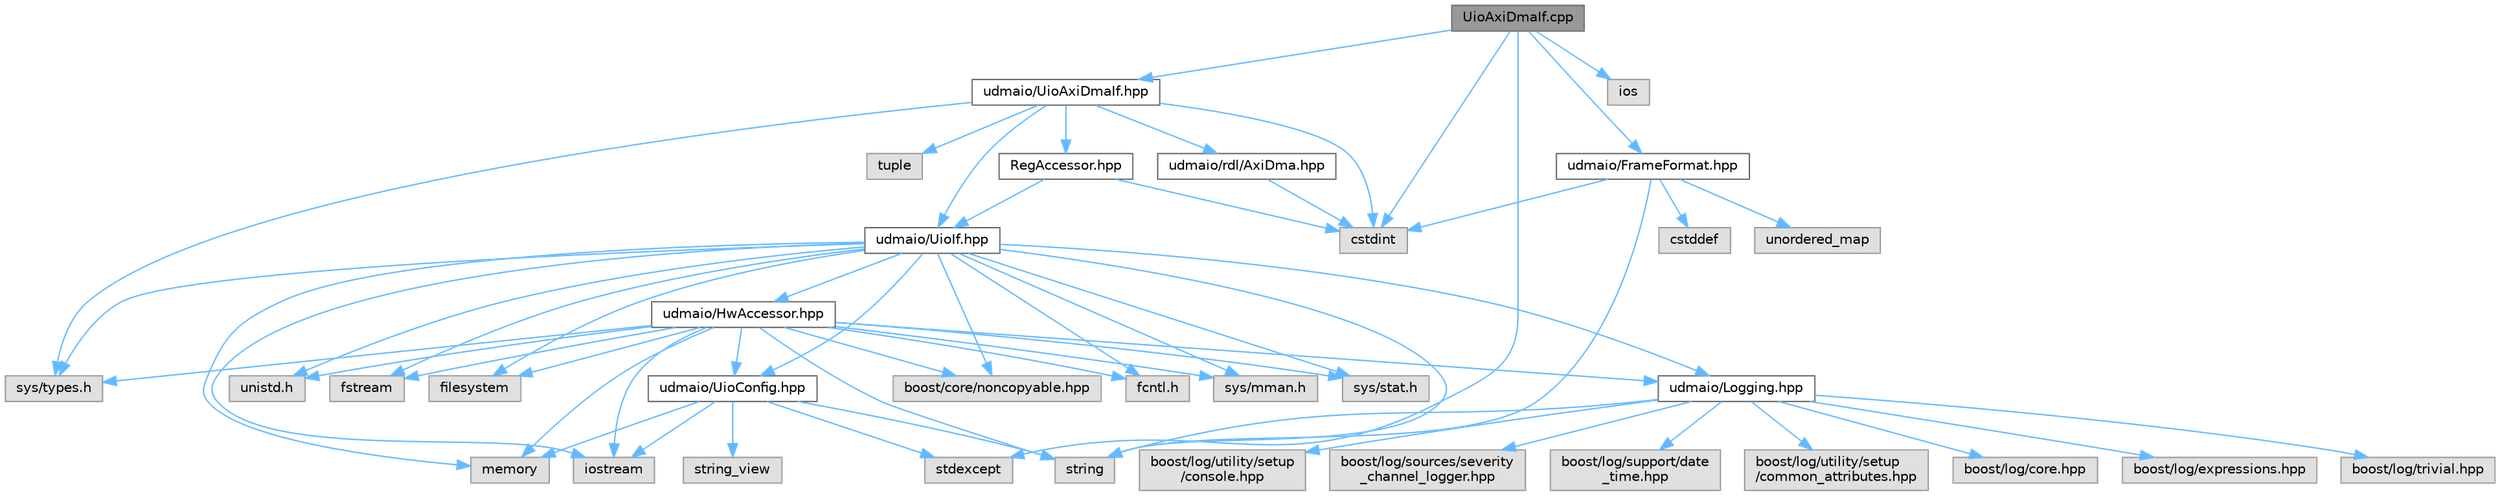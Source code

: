 digraph "UioAxiDmaIf.cpp"
{
 // INTERACTIVE_SVG=YES
 // LATEX_PDF_SIZE
  bgcolor="transparent";
  edge [fontname=Helvetica,fontsize=10,labelfontname=Helvetica,labelfontsize=10];
  node [fontname=Helvetica,fontsize=10,shape=box,height=0.2,width=0.4];
  Node1 [label="UioAxiDmaIf.cpp",height=0.2,width=0.4,color="gray40", fillcolor="grey60", style="filled", fontcolor="black",tooltip=" "];
  Node1 -> Node2 [color="steelblue1",style="solid"];
  Node2 [label="udmaio/UioAxiDmaIf.hpp",height=0.2,width=0.4,color="grey40", fillcolor="white", style="filled",URL="$_uio_axi_dma_if_8hpp.html",tooltip=" "];
  Node2 -> Node3 [color="steelblue1",style="solid"];
  Node3 [label="cstdint",height=0.2,width=0.4,color="grey60", fillcolor="#E0E0E0", style="filled",tooltip=" "];
  Node2 -> Node4 [color="steelblue1",style="solid"];
  Node4 [label="tuple",height=0.2,width=0.4,color="grey60", fillcolor="#E0E0E0", style="filled",tooltip=" "];
  Node2 -> Node5 [color="steelblue1",style="solid"];
  Node5 [label="sys/types.h",height=0.2,width=0.4,color="grey60", fillcolor="#E0E0E0", style="filled",tooltip=" "];
  Node2 -> Node6 [color="steelblue1",style="solid"];
  Node6 [label="RegAccessor.hpp",height=0.2,width=0.4,color="grey40", fillcolor="white", style="filled",URL="$_reg_accessor_8hpp.html",tooltip=" "];
  Node6 -> Node3 [color="steelblue1",style="solid"];
  Node6 -> Node7 [color="steelblue1",style="solid"];
  Node7 [label="udmaio/UioIf.hpp",height=0.2,width=0.4,color="grey40", fillcolor="white", style="filled",URL="$_uio_if_8hpp.html",tooltip=" "];
  Node7 -> Node8 [color="steelblue1",style="solid"];
  Node8 [label="filesystem",height=0.2,width=0.4,color="grey60", fillcolor="#E0E0E0", style="filled",tooltip=" "];
  Node7 -> Node9 [color="steelblue1",style="solid"];
  Node9 [label="fstream",height=0.2,width=0.4,color="grey60", fillcolor="#E0E0E0", style="filled",tooltip=" "];
  Node7 -> Node10 [color="steelblue1",style="solid"];
  Node10 [label="iostream",height=0.2,width=0.4,color="grey60", fillcolor="#E0E0E0", style="filled",tooltip=" "];
  Node7 -> Node11 [color="steelblue1",style="solid"];
  Node11 [label="memory",height=0.2,width=0.4,color="grey60", fillcolor="#E0E0E0", style="filled",tooltip=" "];
  Node7 -> Node12 [color="steelblue1",style="solid"];
  Node12 [label="string",height=0.2,width=0.4,color="grey60", fillcolor="#E0E0E0", style="filled",tooltip=" "];
  Node7 -> Node13 [color="steelblue1",style="solid"];
  Node13 [label="boost/core/noncopyable.hpp",height=0.2,width=0.4,color="grey60", fillcolor="#E0E0E0", style="filled",tooltip=" "];
  Node7 -> Node14 [color="steelblue1",style="solid"];
  Node14 [label="fcntl.h",height=0.2,width=0.4,color="grey60", fillcolor="#E0E0E0", style="filled",tooltip=" "];
  Node7 -> Node15 [color="steelblue1",style="solid"];
  Node15 [label="sys/mman.h",height=0.2,width=0.4,color="grey60", fillcolor="#E0E0E0", style="filled",tooltip=" "];
  Node7 -> Node16 [color="steelblue1",style="solid"];
  Node16 [label="sys/stat.h",height=0.2,width=0.4,color="grey60", fillcolor="#E0E0E0", style="filled",tooltip=" "];
  Node7 -> Node5 [color="steelblue1",style="solid"];
  Node7 -> Node17 [color="steelblue1",style="solid"];
  Node17 [label="unistd.h",height=0.2,width=0.4,color="grey60", fillcolor="#E0E0E0", style="filled",tooltip=" "];
  Node7 -> Node18 [color="steelblue1",style="solid"];
  Node18 [label="udmaio/HwAccessor.hpp",height=0.2,width=0.4,color="grey40", fillcolor="white", style="filled",URL="$_hw_accessor_8hpp.html",tooltip=" "];
  Node18 -> Node8 [color="steelblue1",style="solid"];
  Node18 -> Node9 [color="steelblue1",style="solid"];
  Node18 -> Node10 [color="steelblue1",style="solid"];
  Node18 -> Node11 [color="steelblue1",style="solid"];
  Node18 -> Node12 [color="steelblue1",style="solid"];
  Node18 -> Node13 [color="steelblue1",style="solid"];
  Node18 -> Node14 [color="steelblue1",style="solid"];
  Node18 -> Node15 [color="steelblue1",style="solid"];
  Node18 -> Node16 [color="steelblue1",style="solid"];
  Node18 -> Node5 [color="steelblue1",style="solid"];
  Node18 -> Node17 [color="steelblue1",style="solid"];
  Node18 -> Node19 [color="steelblue1",style="solid"];
  Node19 [label="udmaio/Logging.hpp",height=0.2,width=0.4,color="grey40", fillcolor="white", style="filled",URL="$_logging_8hpp.html",tooltip=" "];
  Node19 -> Node12 [color="steelblue1",style="solid"];
  Node19 -> Node20 [color="steelblue1",style="solid"];
  Node20 [label="boost/log/core.hpp",height=0.2,width=0.4,color="grey60", fillcolor="#E0E0E0", style="filled",tooltip=" "];
  Node19 -> Node21 [color="steelblue1",style="solid"];
  Node21 [label="boost/log/expressions.hpp",height=0.2,width=0.4,color="grey60", fillcolor="#E0E0E0", style="filled",tooltip=" "];
  Node19 -> Node22 [color="steelblue1",style="solid"];
  Node22 [label="boost/log/trivial.hpp",height=0.2,width=0.4,color="grey60", fillcolor="#E0E0E0", style="filled",tooltip=" "];
  Node19 -> Node23 [color="steelblue1",style="solid"];
  Node23 [label="boost/log/utility/setup\l/console.hpp",height=0.2,width=0.4,color="grey60", fillcolor="#E0E0E0", style="filled",tooltip=" "];
  Node19 -> Node24 [color="steelblue1",style="solid"];
  Node24 [label="boost/log/sources/severity\l_channel_logger.hpp",height=0.2,width=0.4,color="grey60", fillcolor="#E0E0E0", style="filled",tooltip=" "];
  Node19 -> Node25 [color="steelblue1",style="solid"];
  Node25 [label="boost/log/support/date\l_time.hpp",height=0.2,width=0.4,color="grey60", fillcolor="#E0E0E0", style="filled",tooltip=" "];
  Node19 -> Node26 [color="steelblue1",style="solid"];
  Node26 [label="boost/log/utility/setup\l/common_attributes.hpp",height=0.2,width=0.4,color="grey60", fillcolor="#E0E0E0", style="filled",tooltip=" "];
  Node18 -> Node27 [color="steelblue1",style="solid"];
  Node27 [label="udmaio/UioConfig.hpp",height=0.2,width=0.4,color="grey40", fillcolor="white", style="filled",URL="$_uio_config_8hpp.html",tooltip=" "];
  Node27 -> Node10 [color="steelblue1",style="solid"];
  Node27 -> Node11 [color="steelblue1",style="solid"];
  Node27 -> Node28 [color="steelblue1",style="solid"];
  Node28 [label="stdexcept",height=0.2,width=0.4,color="grey60", fillcolor="#E0E0E0", style="filled",tooltip=" "];
  Node27 -> Node12 [color="steelblue1",style="solid"];
  Node27 -> Node29 [color="steelblue1",style="solid"];
  Node29 [label="string_view",height=0.2,width=0.4,color="grey60", fillcolor="#E0E0E0", style="filled",tooltip=" "];
  Node7 -> Node19 [color="steelblue1",style="solid"];
  Node7 -> Node27 [color="steelblue1",style="solid"];
  Node2 -> Node7 [color="steelblue1",style="solid"];
  Node2 -> Node30 [color="steelblue1",style="solid"];
  Node30 [label="udmaio/rdl/AxiDma.hpp",height=0.2,width=0.4,color="grey40", fillcolor="white", style="filled",URL="$_axi_dma_8hpp.html",tooltip=" "];
  Node30 -> Node3 [color="steelblue1",style="solid"];
  Node1 -> Node3 [color="steelblue1",style="solid"];
  Node1 -> Node31 [color="steelblue1",style="solid"];
  Node31 [label="ios",height=0.2,width=0.4,color="grey60", fillcolor="#E0E0E0", style="filled",tooltip=" "];
  Node1 -> Node28 [color="steelblue1",style="solid"];
  Node1 -> Node32 [color="steelblue1",style="solid"];
  Node32 [label="udmaio/FrameFormat.hpp",height=0.2,width=0.4,color="grey40", fillcolor="white", style="filled",URL="$_frame_format_8hpp.html",tooltip=" "];
  Node32 -> Node33 [color="steelblue1",style="solid"];
  Node33 [label="cstddef",height=0.2,width=0.4,color="grey60", fillcolor="#E0E0E0", style="filled",tooltip=" "];
  Node32 -> Node3 [color="steelblue1",style="solid"];
  Node32 -> Node12 [color="steelblue1",style="solid"];
  Node32 -> Node34 [color="steelblue1",style="solid"];
  Node34 [label="unordered_map",height=0.2,width=0.4,color="grey60", fillcolor="#E0E0E0", style="filled",tooltip=" "];
}
